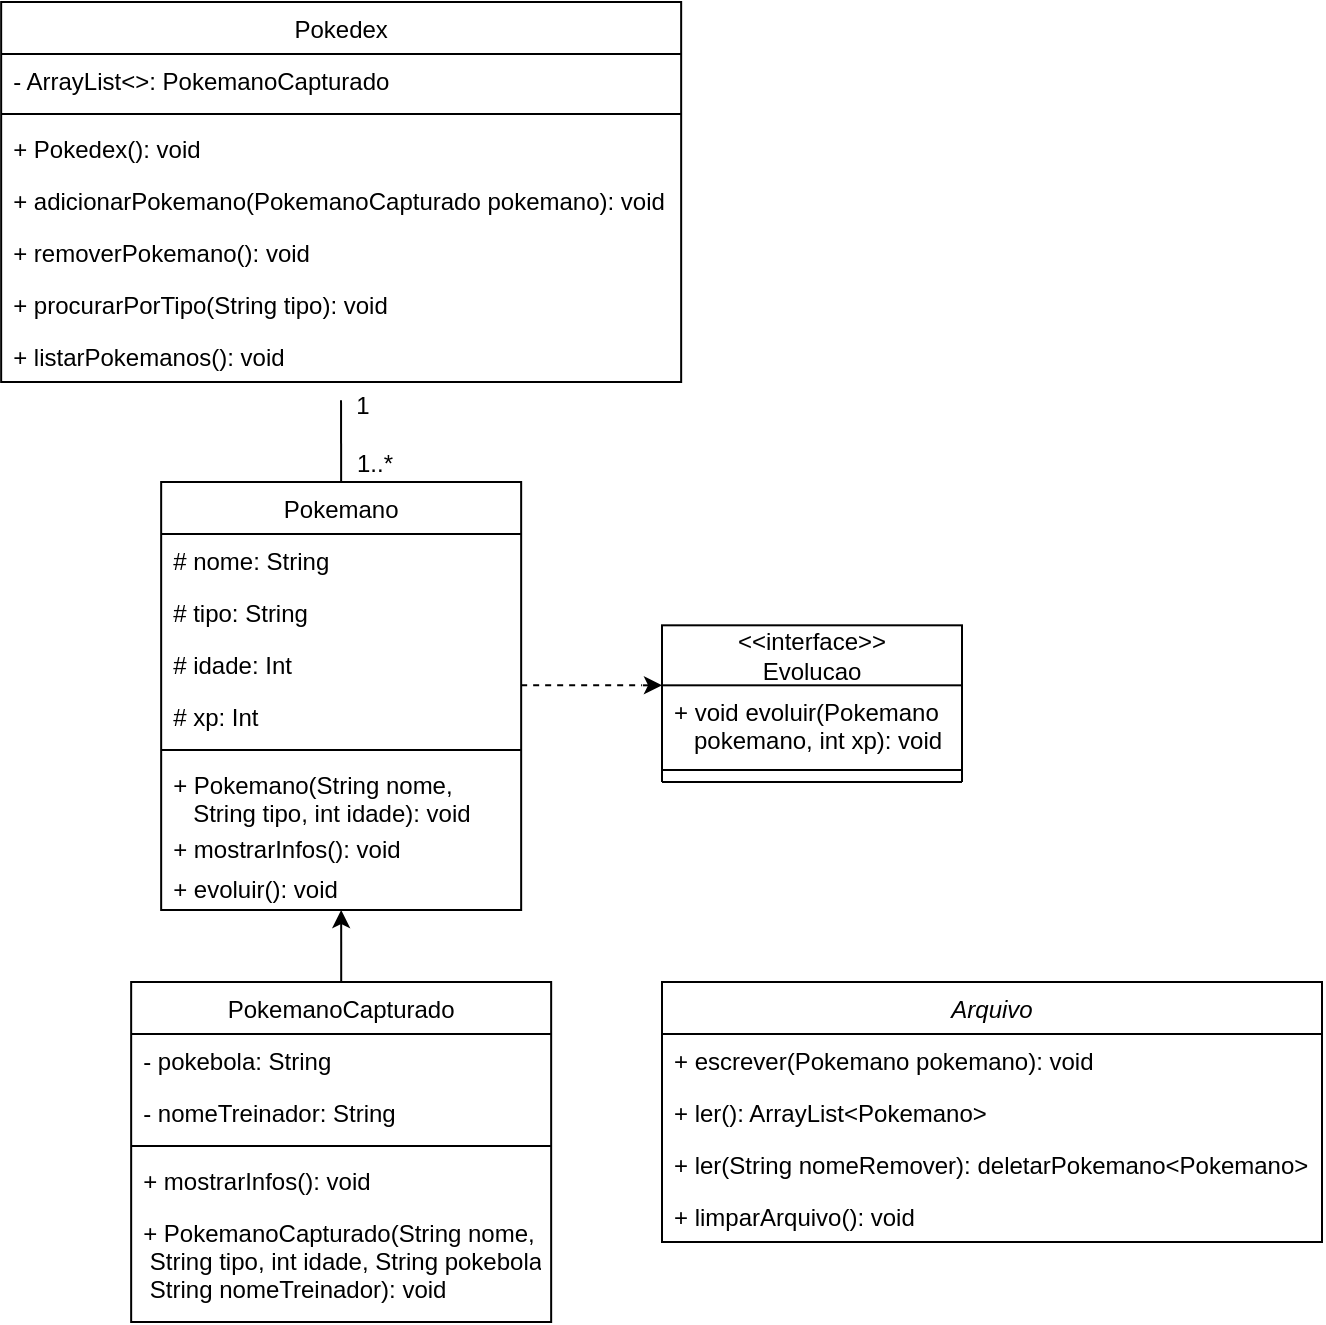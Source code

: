 <mxfile version="22.1.0" type="device">
  <diagram id="C5RBs43oDa-KdzZeNtuy" name="Page-1">
    <mxGraphModel dx="1361" dy="1807" grid="1" gridSize="10" guides="1" tooltips="1" connect="1" arrows="1" fold="1" page="1" pageScale="1" pageWidth="827" pageHeight="1169" math="0" shadow="0">
      <root>
        <mxCell id="WIyWlLk6GJQsqaUBKTNV-0" />
        <mxCell id="WIyWlLk6GJQsqaUBKTNV-1" parent="WIyWlLk6GJQsqaUBKTNV-0" />
        <mxCell id="zkfFHV4jXpPFQw0GAbJ--6" value="Pokedex" style="swimlane;fontStyle=0;align=center;verticalAlign=top;childLayout=stackLayout;horizontal=1;startSize=26;horizontalStack=0;resizeParent=1;resizeLast=0;collapsible=1;marginBottom=0;rounded=0;shadow=0;strokeWidth=1;" parent="WIyWlLk6GJQsqaUBKTNV-1" vertex="1">
          <mxGeometry x="69.58" y="-100" width="340" height="190" as="geometry">
            <mxRectangle x="130" y="380" width="160" height="26" as="alternateBounds" />
          </mxGeometry>
        </mxCell>
        <mxCell id="zkfFHV4jXpPFQw0GAbJ--7" value="- ArrayList&lt;&gt;: PokemanoCapturado" style="text;align=left;verticalAlign=top;spacingLeft=4;spacingRight=4;overflow=hidden;rotatable=0;points=[[0,0.5],[1,0.5]];portConstraint=eastwest;" parent="zkfFHV4jXpPFQw0GAbJ--6" vertex="1">
          <mxGeometry y="26" width="340" height="26" as="geometry" />
        </mxCell>
        <mxCell id="zkfFHV4jXpPFQw0GAbJ--9" value="" style="line;html=1;strokeWidth=1;align=left;verticalAlign=middle;spacingTop=-1;spacingLeft=3;spacingRight=3;rotatable=0;labelPosition=right;points=[];portConstraint=eastwest;" parent="zkfFHV4jXpPFQw0GAbJ--6" vertex="1">
          <mxGeometry y="52" width="340" height="8" as="geometry" />
        </mxCell>
        <mxCell id="zkfFHV4jXpPFQw0GAbJ--10" value="+ Pokedex(): void" style="text;align=left;verticalAlign=top;spacingLeft=4;spacingRight=4;overflow=hidden;rotatable=0;points=[[0,0.5],[1,0.5]];portConstraint=eastwest;fontStyle=0" parent="zkfFHV4jXpPFQw0GAbJ--6" vertex="1">
          <mxGeometry y="60" width="340" height="26" as="geometry" />
        </mxCell>
        <mxCell id="zkfFHV4jXpPFQw0GAbJ--11" value="+ adicionarPokemano(PokemanoCapturado pokemano): void" style="text;align=left;verticalAlign=top;spacingLeft=4;spacingRight=4;overflow=hidden;rotatable=0;points=[[0,0.5],[1,0.5]];portConstraint=eastwest;" parent="zkfFHV4jXpPFQw0GAbJ--6" vertex="1">
          <mxGeometry y="86" width="340" height="26" as="geometry" />
        </mxCell>
        <mxCell id="y7DDbX3QDfbF-vgsd9Lt-26" value="+ removerPokemano(): void" style="text;align=left;verticalAlign=top;spacingLeft=4;spacingRight=4;overflow=hidden;rotatable=0;points=[[0,0.5],[1,0.5]];portConstraint=eastwest;" parent="zkfFHV4jXpPFQw0GAbJ--6" vertex="1">
          <mxGeometry y="112" width="340" height="26" as="geometry" />
        </mxCell>
        <mxCell id="y7DDbX3QDfbF-vgsd9Lt-27" value="+ procurarPorTipo(String tipo): void" style="text;align=left;verticalAlign=top;spacingLeft=4;spacingRight=4;overflow=hidden;rotatable=0;points=[[0,0.5],[1,0.5]];portConstraint=eastwest;" parent="zkfFHV4jXpPFQw0GAbJ--6" vertex="1">
          <mxGeometry y="138" width="340" height="26" as="geometry" />
        </mxCell>
        <mxCell id="y7DDbX3QDfbF-vgsd9Lt-28" value="+ listarPokemanos(): void" style="text;align=left;verticalAlign=top;spacingLeft=4;spacingRight=4;overflow=hidden;rotatable=0;points=[[0,0.5],[1,0.5]];portConstraint=eastwest;" parent="zkfFHV4jXpPFQw0GAbJ--6" vertex="1">
          <mxGeometry y="164" width="340" height="26" as="geometry" />
        </mxCell>
        <mxCell id="y7DDbX3QDfbF-vgsd9Lt-0" value="Pokemano" style="swimlane;fontStyle=0;align=center;verticalAlign=top;childLayout=stackLayout;horizontal=1;startSize=26;horizontalStack=0;resizeParent=1;resizeLast=0;collapsible=1;marginBottom=0;rounded=0;shadow=0;strokeWidth=1;" parent="WIyWlLk6GJQsqaUBKTNV-1" vertex="1">
          <mxGeometry x="149.58" y="140" width="180" height="214" as="geometry">
            <mxRectangle x="130" y="380" width="160" height="26" as="alternateBounds" />
          </mxGeometry>
        </mxCell>
        <mxCell id="y7DDbX3QDfbF-vgsd9Lt-1" value="# nome: String" style="text;align=left;verticalAlign=top;spacingLeft=4;spacingRight=4;overflow=hidden;rotatable=0;points=[[0,0.5],[1,0.5]];portConstraint=eastwest;" parent="y7DDbX3QDfbF-vgsd9Lt-0" vertex="1">
          <mxGeometry y="26" width="180" height="26" as="geometry" />
        </mxCell>
        <mxCell id="y7DDbX3QDfbF-vgsd9Lt-2" value="# tipo: String" style="text;align=left;verticalAlign=top;spacingLeft=4;spacingRight=4;overflow=hidden;rotatable=0;points=[[0,0.5],[1,0.5]];portConstraint=eastwest;rounded=0;shadow=0;html=0;" parent="y7DDbX3QDfbF-vgsd9Lt-0" vertex="1">
          <mxGeometry y="52" width="180" height="26" as="geometry" />
        </mxCell>
        <mxCell id="y7DDbX3QDfbF-vgsd9Lt-5" value="# idade: Int" style="text;align=left;verticalAlign=top;spacingLeft=4;spacingRight=4;overflow=hidden;rotatable=0;points=[[0,0.5],[1,0.5]];portConstraint=eastwest;" parent="y7DDbX3QDfbF-vgsd9Lt-0" vertex="1">
          <mxGeometry y="78" width="180" height="26" as="geometry" />
        </mxCell>
        <mxCell id="kwqF7Vy4snSURN3iqf_3-1" value="# xp: Int" style="text;align=left;verticalAlign=top;spacingLeft=4;spacingRight=4;overflow=hidden;rotatable=0;points=[[0,0.5],[1,0.5]];portConstraint=eastwest;" parent="y7DDbX3QDfbF-vgsd9Lt-0" vertex="1">
          <mxGeometry y="104" width="180" height="26" as="geometry" />
        </mxCell>
        <mxCell id="y7DDbX3QDfbF-vgsd9Lt-3" value="" style="line;html=1;strokeWidth=1;align=left;verticalAlign=middle;spacingTop=-1;spacingLeft=3;spacingRight=3;rotatable=0;labelPosition=right;points=[];portConstraint=eastwest;" parent="y7DDbX3QDfbF-vgsd9Lt-0" vertex="1">
          <mxGeometry y="130" width="180" height="8" as="geometry" />
        </mxCell>
        <mxCell id="kwqF7Vy4snSURN3iqf_3-2" value="+ Pokemano(String nome,&#xa;   String tipo, int idade): void" style="text;align=left;verticalAlign=top;spacingLeft=4;spacingRight=4;overflow=hidden;rotatable=0;points=[[0,0.5],[1,0.5]];portConstraint=eastwest;" parent="y7DDbX3QDfbF-vgsd9Lt-0" vertex="1">
          <mxGeometry y="138" width="180" height="32" as="geometry" />
        </mxCell>
        <mxCell id="y7DDbX3QDfbF-vgsd9Lt-29" value="+ mostrarInfos(): void" style="text;align=left;verticalAlign=top;spacingLeft=4;spacingRight=4;overflow=hidden;rotatable=0;points=[[0,0.5],[1,0.5]];portConstraint=eastwest;" parent="y7DDbX3QDfbF-vgsd9Lt-0" vertex="1">
          <mxGeometry y="170" width="180" height="20" as="geometry" />
        </mxCell>
        <mxCell id="y7DDbX3QDfbF-vgsd9Lt-40" value="+ evoluir(): void" style="text;align=left;verticalAlign=top;spacingLeft=4;spacingRight=4;overflow=hidden;rotatable=0;points=[[0,0.5],[1,0.5]];portConstraint=eastwest;" parent="y7DDbX3QDfbF-vgsd9Lt-0" vertex="1">
          <mxGeometry y="190" width="180" height="24" as="geometry" />
        </mxCell>
        <mxCell id="03nTHQ6a08Ar9HNG_nsw-42" style="edgeStyle=orthogonalEdgeStyle;rounded=0;orthogonalLoop=1;jettySize=auto;html=1;entryX=0.5;entryY=1;entryDx=0;entryDy=0;" parent="WIyWlLk6GJQsqaUBKTNV-1" source="y7DDbX3QDfbF-vgsd9Lt-6" target="y7DDbX3QDfbF-vgsd9Lt-0" edge="1">
          <mxGeometry relative="1" as="geometry" />
        </mxCell>
        <mxCell id="y7DDbX3QDfbF-vgsd9Lt-6" value="PokemanoCapturado" style="swimlane;fontStyle=0;align=center;verticalAlign=top;childLayout=stackLayout;horizontal=1;startSize=26;horizontalStack=0;resizeParent=1;resizeLast=0;collapsible=1;marginBottom=0;rounded=0;shadow=0;strokeWidth=1;" parent="WIyWlLk6GJQsqaUBKTNV-1" vertex="1">
          <mxGeometry x="134.58" y="390" width="210" height="170" as="geometry">
            <mxRectangle x="130" y="380" width="160" height="26" as="alternateBounds" />
          </mxGeometry>
        </mxCell>
        <mxCell id="y7DDbX3QDfbF-vgsd9Lt-7" value="- pokebola: String" style="text;align=left;verticalAlign=top;spacingLeft=4;spacingRight=4;overflow=hidden;rotatable=0;points=[[0,0.5],[1,0.5]];portConstraint=eastwest;" parent="y7DDbX3QDfbF-vgsd9Lt-6" vertex="1">
          <mxGeometry y="26" width="210" height="26" as="geometry" />
        </mxCell>
        <mxCell id="y7DDbX3QDfbF-vgsd9Lt-8" value="- nomeTreinador: String" style="text;align=left;verticalAlign=top;spacingLeft=4;spacingRight=4;overflow=hidden;rotatable=0;points=[[0,0.5],[1,0.5]];portConstraint=eastwest;rounded=0;shadow=0;html=0;" parent="y7DDbX3QDfbF-vgsd9Lt-6" vertex="1">
          <mxGeometry y="52" width="210" height="26" as="geometry" />
        </mxCell>
        <mxCell id="y7DDbX3QDfbF-vgsd9Lt-9" value="" style="line;html=1;strokeWidth=1;align=left;verticalAlign=middle;spacingTop=-1;spacingLeft=3;spacingRight=3;rotatable=0;labelPosition=right;points=[];portConstraint=eastwest;" parent="y7DDbX3QDfbF-vgsd9Lt-6" vertex="1">
          <mxGeometry y="78" width="210" height="8" as="geometry" />
        </mxCell>
        <mxCell id="y7DDbX3QDfbF-vgsd9Lt-11" value="+ mostrarInfos(): void" style="text;align=left;verticalAlign=top;spacingLeft=4;spacingRight=4;overflow=hidden;rotatable=0;points=[[0,0.5],[1,0.5]];portConstraint=eastwest;" parent="y7DDbX3QDfbF-vgsd9Lt-6" vertex="1">
          <mxGeometry y="86" width="210" height="26" as="geometry" />
        </mxCell>
        <mxCell id="y7DDbX3QDfbF-vgsd9Lt-10" value="+ PokemanoCapturado(String nome,&#xa; String tipo, int idade, String pokebola,&#xa; String nomeTreinador): void" style="text;align=left;verticalAlign=top;spacingLeft=4;spacingRight=4;overflow=hidden;rotatable=0;points=[[0,0.5],[1,0.5]];portConstraint=eastwest;fontStyle=0" parent="y7DDbX3QDfbF-vgsd9Lt-6" vertex="1">
          <mxGeometry y="112" width="210" height="54" as="geometry" />
        </mxCell>
        <mxCell id="y7DDbX3QDfbF-vgsd9Lt-18" value="Arquivo" style="swimlane;fontStyle=2;align=center;verticalAlign=top;childLayout=stackLayout;horizontal=1;startSize=26;horizontalStack=0;resizeParent=1;resizeLast=0;collapsible=1;marginBottom=0;rounded=0;shadow=0;strokeWidth=1;" parent="WIyWlLk6GJQsqaUBKTNV-1" vertex="1">
          <mxGeometry x="400" y="390" width="330" height="130" as="geometry">
            <mxRectangle x="130" y="380" width="160" height="26" as="alternateBounds" />
          </mxGeometry>
        </mxCell>
        <mxCell id="y7DDbX3QDfbF-vgsd9Lt-19" value="+ escrever(Pokemano pokemano): void" style="text;align=left;verticalAlign=top;spacingLeft=4;spacingRight=4;overflow=hidden;rotatable=0;points=[[0,0.5],[1,0.5]];portConstraint=eastwest;fontStyle=0" parent="y7DDbX3QDfbF-vgsd9Lt-18" vertex="1">
          <mxGeometry y="26" width="330" height="26" as="geometry" />
        </mxCell>
        <mxCell id="y7DDbX3QDfbF-vgsd9Lt-20" value="+ ler(): ArrayList&lt;Pokemano&gt;" style="text;align=left;verticalAlign=top;spacingLeft=4;spacingRight=4;overflow=hidden;rotatable=0;points=[[0,0.5],[1,0.5]];portConstraint=eastwest;rounded=0;shadow=0;html=0;fontStyle=0" parent="y7DDbX3QDfbF-vgsd9Lt-18" vertex="1">
          <mxGeometry y="52" width="330" height="26" as="geometry" />
        </mxCell>
        <mxCell id="el7t7h7sBX-KbghAqR7d-0" value="+ ler(String nomeRemover): deletarPokemano&lt;Pokemano&gt;" style="text;align=left;verticalAlign=top;spacingLeft=4;spacingRight=4;overflow=hidden;rotatable=0;points=[[0,0.5],[1,0.5]];portConstraint=eastwest;rounded=0;shadow=0;html=0;fontStyle=0" vertex="1" parent="y7DDbX3QDfbF-vgsd9Lt-18">
          <mxGeometry y="78" width="330" height="26" as="geometry" />
        </mxCell>
        <mxCell id="el7t7h7sBX-KbghAqR7d-1" value="+ limparArquivo(): void" style="text;align=left;verticalAlign=top;spacingLeft=4;spacingRight=4;overflow=hidden;rotatable=0;points=[[0,0.5],[1,0.5]];portConstraint=eastwest;rounded=0;shadow=0;html=0;fontStyle=0" vertex="1" parent="y7DDbX3QDfbF-vgsd9Lt-18">
          <mxGeometry y="104" width="330" height="26" as="geometry" />
        </mxCell>
        <mxCell id="y7DDbX3QDfbF-vgsd9Lt-30" value="&amp;lt;&amp;lt;interface&amp;gt;&amp;gt;&lt;br&gt;Evolucao" style="rounded=0;whiteSpace=wrap;html=1;" parent="WIyWlLk6GJQsqaUBKTNV-1" vertex="1">
          <mxGeometry x="400" y="211.66" width="150" height="30" as="geometry" />
        </mxCell>
        <mxCell id="y7DDbX3QDfbF-vgsd9Lt-13" value="+ void evoluir(Pokemano &#xa;   pokemano, int xp): void" style="text;align=left;verticalAlign=top;spacingLeft=4;spacingRight=4;overflow=hidden;rotatable=0;points=[[0,0.5],[1,0.5]];portConstraint=eastwest;" parent="WIyWlLk6GJQsqaUBKTNV-1" vertex="1">
          <mxGeometry x="400" y="241.66" width="190" height="38.34" as="geometry" />
        </mxCell>
        <mxCell id="y7DDbX3QDfbF-vgsd9Lt-15" value="" style="line;html=1;strokeWidth=1;align=left;verticalAlign=middle;spacingTop=-1;spacingLeft=3;spacingRight=3;rotatable=0;labelPosition=right;points=[];portConstraint=eastwest;" parent="WIyWlLk6GJQsqaUBKTNV-1" vertex="1">
          <mxGeometry x="400" y="280" width="150" height="8" as="geometry" />
        </mxCell>
        <mxCell id="y7DDbX3QDfbF-vgsd9Lt-31" value="" style="endArrow=none;html=1;rounded=0;" parent="WIyWlLk6GJQsqaUBKTNV-1" edge="1">
          <mxGeometry width="50" height="50" relative="1" as="geometry">
            <mxPoint x="400" y="290" as="sourcePoint" />
            <mxPoint x="400.0" y="241.66" as="targetPoint" />
          </mxGeometry>
        </mxCell>
        <mxCell id="y7DDbX3QDfbF-vgsd9Lt-32" value="" style="endArrow=none;html=1;rounded=0;" parent="WIyWlLk6GJQsqaUBKTNV-1" edge="1">
          <mxGeometry width="50" height="50" relative="1" as="geometry">
            <mxPoint x="550" y="290" as="sourcePoint" />
            <mxPoint x="550.0" y="239.66" as="targetPoint" />
          </mxGeometry>
        </mxCell>
        <mxCell id="y7DDbX3QDfbF-vgsd9Lt-33" value="" style="endArrow=none;html=1;rounded=0;" parent="WIyWlLk6GJQsqaUBKTNV-1" edge="1">
          <mxGeometry width="50" height="50" relative="1" as="geometry">
            <mxPoint x="400.0" y="290.0" as="sourcePoint" />
            <mxPoint x="550" y="290" as="targetPoint" />
          </mxGeometry>
        </mxCell>
        <mxCell id="03nTHQ6a08Ar9HNG_nsw-8" value="" style="endArrow=classic;html=1;rounded=0;" parent="WIyWlLk6GJQsqaUBKTNV-1" edge="1">
          <mxGeometry width="50" height="50" relative="1" as="geometry">
            <mxPoint x="390.42" y="241.66" as="sourcePoint" />
            <mxPoint x="400" y="241.66" as="targetPoint" />
          </mxGeometry>
        </mxCell>
        <mxCell id="03nTHQ6a08Ar9HNG_nsw-9" value="" style="endArrow=none;dashed=1;html=1;rounded=0;" parent="WIyWlLk6GJQsqaUBKTNV-1" edge="1">
          <mxGeometry width="50" height="50" relative="1" as="geometry">
            <mxPoint x="329.58" y="241.57" as="sourcePoint" />
            <mxPoint x="390" y="241.57" as="targetPoint" />
          </mxGeometry>
        </mxCell>
        <mxCell id="03nTHQ6a08Ar9HNG_nsw-39" value="" style="endArrow=none;html=1;rounded=0;exitX=0.5;exitY=0;exitDx=0;exitDy=0;entryX=0.783;entryY=0.792;entryDx=0;entryDy=0;entryPerimeter=0;" parent="WIyWlLk6GJQsqaUBKTNV-1" source="y7DDbX3QDfbF-vgsd9Lt-0" target="03nTHQ6a08Ar9HNG_nsw-37" edge="1">
          <mxGeometry width="50" height="50" relative="1" as="geometry">
            <mxPoint x="240" y="140" as="sourcePoint" />
            <mxPoint x="240" y="60" as="targetPoint" />
          </mxGeometry>
        </mxCell>
        <mxCell id="03nTHQ6a08Ar9HNG_nsw-37" value="" style="shape=image;html=1;verticalAlign=top;verticalLabelPosition=bottom;labelBackgroundColor=#ffffff;imageAspect=0;aspect=fixed;image=https://cdn4.iconfinder.com/data/icons/essential-app-2/16/stop-block-cube-music-square-128.png;rotation=45;" parent="WIyWlLk6GJQsqaUBKTNV-1" vertex="1">
          <mxGeometry x="234.58" y="90" width="10" height="10" as="geometry" />
        </mxCell>
        <mxCell id="03nTHQ6a08Ar9HNG_nsw-40" value="1" style="text;html=1;align=center;verticalAlign=middle;resizable=0;points=[];autosize=1;strokeColor=none;fillColor=none;" parent="WIyWlLk6GJQsqaUBKTNV-1" vertex="1">
          <mxGeometry x="235" y="87" width="30" height="30" as="geometry" />
        </mxCell>
        <mxCell id="03nTHQ6a08Ar9HNG_nsw-41" value="1..*&lt;br&gt;" style="text;html=1;align=center;verticalAlign=middle;resizable=0;points=[];autosize=1;strokeColor=none;fillColor=none;" parent="WIyWlLk6GJQsqaUBKTNV-1" vertex="1">
          <mxGeometry x="236" y="116" width="40" height="30" as="geometry" />
        </mxCell>
      </root>
    </mxGraphModel>
  </diagram>
</mxfile>
